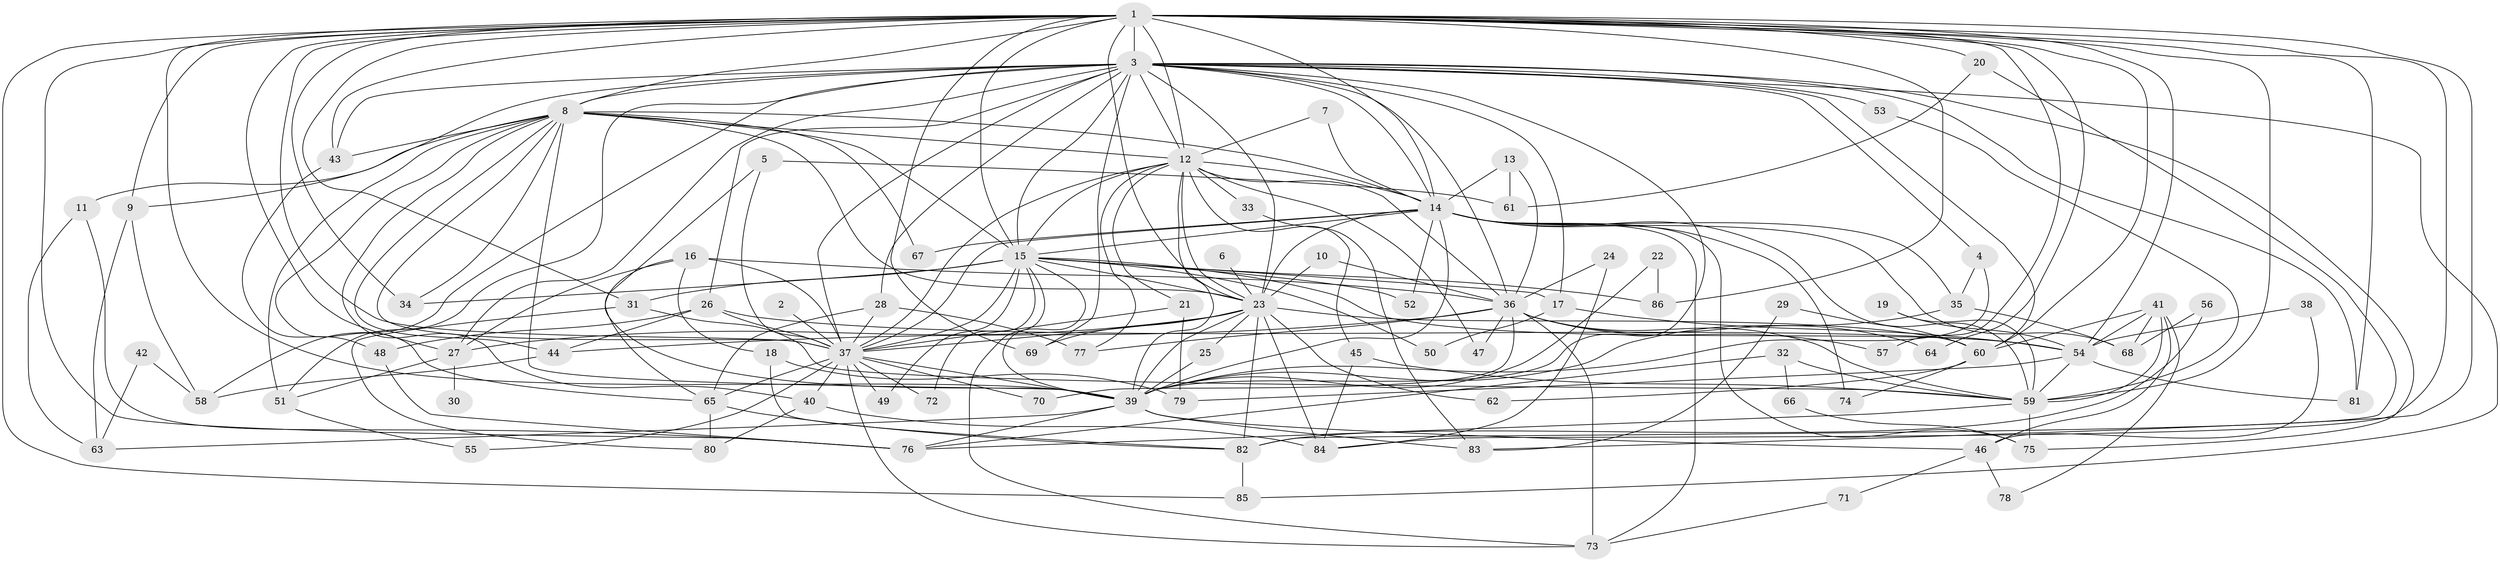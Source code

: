 // original degree distribution, {24: 0.006993006993006993, 19: 0.013986013986013986, 23: 0.006993006993006993, 28: 0.006993006993006993, 22: 0.02097902097902098, 21: 0.006993006993006993, 20: 0.006993006993006993, 7: 0.013986013986013986, 14: 0.006993006993006993, 5: 0.04195804195804196, 3: 0.1888111888111888, 6: 0.03496503496503497, 10: 0.006993006993006993, 2: 0.5314685314685315, 15: 0.006993006993006993, 4: 0.0979020979020979}
// Generated by graph-tools (version 1.1) at 2025/36/03/04/25 23:36:20]
// undirected, 86 vertices, 220 edges
graph export_dot {
  node [color=gray90,style=filled];
  1;
  2;
  3;
  4;
  5;
  6;
  7;
  8;
  9;
  10;
  11;
  12;
  13;
  14;
  15;
  16;
  17;
  18;
  19;
  20;
  21;
  22;
  23;
  24;
  25;
  26;
  27;
  28;
  29;
  30;
  31;
  32;
  33;
  34;
  35;
  36;
  37;
  38;
  39;
  40;
  41;
  42;
  43;
  44;
  45;
  46;
  47;
  48;
  49;
  50;
  51;
  52;
  53;
  54;
  55;
  56;
  57;
  58;
  59;
  60;
  61;
  62;
  63;
  64;
  65;
  66;
  67;
  68;
  69;
  70;
  71;
  72;
  73;
  74;
  75;
  76;
  77;
  78;
  79;
  80;
  81;
  82;
  83;
  84;
  85;
  86;
  1 -- 3 [weight=2.0];
  1 -- 8 [weight=2.0];
  1 -- 9 [weight=1.0];
  1 -- 12 [weight=3.0];
  1 -- 14 [weight=3.0];
  1 -- 15 [weight=2.0];
  1 -- 20 [weight=2.0];
  1 -- 23 [weight=3.0];
  1 -- 27 [weight=1.0];
  1 -- 31 [weight=1.0];
  1 -- 34 [weight=1.0];
  1 -- 37 [weight=3.0];
  1 -- 39 [weight=2.0];
  1 -- 43 [weight=1.0];
  1 -- 54 [weight=1.0];
  1 -- 57 [weight=1.0];
  1 -- 59 [weight=2.0];
  1 -- 60 [weight=1.0];
  1 -- 64 [weight=1.0];
  1 -- 69 [weight=1.0];
  1 -- 76 [weight=1.0];
  1 -- 81 [weight=1.0];
  1 -- 83 [weight=1.0];
  1 -- 84 [weight=1.0];
  1 -- 85 [weight=1.0];
  1 -- 86 [weight=2.0];
  2 -- 37 [weight=1.0];
  3 -- 4 [weight=1.0];
  3 -- 8 [weight=2.0];
  3 -- 9 [weight=1.0];
  3 -- 12 [weight=2.0];
  3 -- 14 [weight=1.0];
  3 -- 15 [weight=2.0];
  3 -- 17 [weight=1.0];
  3 -- 23 [weight=1.0];
  3 -- 26 [weight=1.0];
  3 -- 27 [weight=1.0];
  3 -- 28 [weight=1.0];
  3 -- 36 [weight=1.0];
  3 -- 37 [weight=1.0];
  3 -- 39 [weight=1.0];
  3 -- 43 [weight=1.0];
  3 -- 51 [weight=1.0];
  3 -- 53 [weight=1.0];
  3 -- 58 [weight=1.0];
  3 -- 60 [weight=1.0];
  3 -- 69 [weight=1.0];
  3 -- 75 [weight=1.0];
  3 -- 81 [weight=1.0];
  3 -- 85 [weight=1.0];
  4 -- 35 [weight=1.0];
  4 -- 39 [weight=1.0];
  5 -- 37 [weight=1.0];
  5 -- 39 [weight=1.0];
  5 -- 61 [weight=1.0];
  6 -- 23 [weight=1.0];
  7 -- 12 [weight=1.0];
  7 -- 14 [weight=1.0];
  8 -- 11 [weight=2.0];
  8 -- 12 [weight=1.0];
  8 -- 14 [weight=1.0];
  8 -- 15 [weight=1.0];
  8 -- 23 [weight=1.0];
  8 -- 34 [weight=1.0];
  8 -- 37 [weight=1.0];
  8 -- 39 [weight=1.0];
  8 -- 40 [weight=1.0];
  8 -- 43 [weight=1.0];
  8 -- 44 [weight=1.0];
  8 -- 51 [weight=1.0];
  8 -- 65 [weight=1.0];
  8 -- 67 [weight=1.0];
  9 -- 58 [weight=1.0];
  9 -- 63 [weight=1.0];
  10 -- 23 [weight=1.0];
  10 -- 36 [weight=1.0];
  11 -- 63 [weight=1.0];
  11 -- 76 [weight=1.0];
  12 -- 14 [weight=1.0];
  12 -- 15 [weight=1.0];
  12 -- 21 [weight=1.0];
  12 -- 23 [weight=1.0];
  12 -- 33 [weight=1.0];
  12 -- 36 [weight=1.0];
  12 -- 37 [weight=1.0];
  12 -- 39 [weight=1.0];
  12 -- 45 [weight=1.0];
  12 -- 47 [weight=1.0];
  12 -- 77 [weight=1.0];
  13 -- 14 [weight=1.0];
  13 -- 36 [weight=1.0];
  13 -- 61 [weight=1.0];
  14 -- 15 [weight=1.0];
  14 -- 23 [weight=1.0];
  14 -- 35 [weight=1.0];
  14 -- 37 [weight=1.0];
  14 -- 39 [weight=2.0];
  14 -- 52 [weight=1.0];
  14 -- 59 [weight=1.0];
  14 -- 67 [weight=1.0];
  14 -- 68 [weight=1.0];
  14 -- 73 [weight=1.0];
  14 -- 74 [weight=2.0];
  14 -- 75 [weight=1.0];
  15 -- 17 [weight=1.0];
  15 -- 23 [weight=1.0];
  15 -- 31 [weight=1.0];
  15 -- 34 [weight=1.0];
  15 -- 37 [weight=1.0];
  15 -- 39 [weight=1.0];
  15 -- 49 [weight=1.0];
  15 -- 50 [weight=2.0];
  15 -- 52 [weight=1.0];
  15 -- 54 [weight=1.0];
  15 -- 72 [weight=1.0];
  15 -- 73 [weight=1.0];
  15 -- 86 [weight=2.0];
  16 -- 18 [weight=1.0];
  16 -- 27 [weight=1.0];
  16 -- 36 [weight=1.0];
  16 -- 37 [weight=1.0];
  16 -- 65 [weight=1.0];
  17 -- 50 [weight=1.0];
  17 -- 54 [weight=1.0];
  18 -- 79 [weight=1.0];
  18 -- 82 [weight=1.0];
  19 -- 54 [weight=1.0];
  19 -- 59 [weight=1.0];
  20 -- 61 [weight=1.0];
  20 -- 82 [weight=1.0];
  21 -- 37 [weight=1.0];
  21 -- 79 [weight=1.0];
  22 -- 39 [weight=1.0];
  22 -- 86 [weight=1.0];
  23 -- 25 [weight=1.0];
  23 -- 27 [weight=1.0];
  23 -- 37 [weight=1.0];
  23 -- 39 [weight=1.0];
  23 -- 60 [weight=1.0];
  23 -- 62 [weight=1.0];
  23 -- 69 [weight=1.0];
  23 -- 82 [weight=1.0];
  23 -- 84 [weight=2.0];
  24 -- 36 [weight=1.0];
  24 -- 84 [weight=1.0];
  25 -- 39 [weight=1.0];
  26 -- 37 [weight=1.0];
  26 -- 44 [weight=1.0];
  26 -- 48 [weight=1.0];
  26 -- 54 [weight=1.0];
  27 -- 30 [weight=1.0];
  27 -- 51 [weight=1.0];
  28 -- 37 [weight=1.0];
  28 -- 65 [weight=1.0];
  28 -- 77 [weight=1.0];
  29 -- 60 [weight=1.0];
  29 -- 83 [weight=1.0];
  31 -- 59 [weight=1.0];
  31 -- 80 [weight=1.0];
  32 -- 59 [weight=1.0];
  32 -- 66 [weight=1.0];
  32 -- 76 [weight=1.0];
  33 -- 83 [weight=1.0];
  35 -- 39 [weight=1.0];
  35 -- 68 [weight=1.0];
  36 -- 44 [weight=1.0];
  36 -- 47 [weight=2.0];
  36 -- 57 [weight=1.0];
  36 -- 59 [weight=1.0];
  36 -- 64 [weight=1.0];
  36 -- 70 [weight=1.0];
  36 -- 73 [weight=1.0];
  36 -- 77 [weight=1.0];
  37 -- 39 [weight=1.0];
  37 -- 40 [weight=1.0];
  37 -- 49 [weight=1.0];
  37 -- 55 [weight=1.0];
  37 -- 65 [weight=1.0];
  37 -- 70 [weight=1.0];
  37 -- 72 [weight=1.0];
  37 -- 73 [weight=1.0];
  38 -- 46 [weight=1.0];
  38 -- 54 [weight=1.0];
  39 -- 46 [weight=1.0];
  39 -- 63 [weight=1.0];
  39 -- 76 [weight=1.0];
  39 -- 83 [weight=1.0];
  40 -- 80 [weight=1.0];
  40 -- 84 [weight=1.0];
  41 -- 46 [weight=1.0];
  41 -- 54 [weight=1.0];
  41 -- 59 [weight=1.0];
  41 -- 60 [weight=1.0];
  41 -- 68 [weight=1.0];
  41 -- 78 [weight=1.0];
  42 -- 58 [weight=1.0];
  42 -- 63 [weight=1.0];
  43 -- 48 [weight=1.0];
  44 -- 58 [weight=1.0];
  45 -- 59 [weight=1.0];
  45 -- 84 [weight=1.0];
  46 -- 71 [weight=1.0];
  46 -- 78 [weight=1.0];
  48 -- 76 [weight=1.0];
  51 -- 55 [weight=1.0];
  53 -- 59 [weight=1.0];
  54 -- 59 [weight=1.0];
  54 -- 79 [weight=1.0];
  54 -- 81 [weight=1.0];
  56 -- 68 [weight=1.0];
  56 -- 82 [weight=1.0];
  59 -- 75 [weight=1.0];
  59 -- 76 [weight=1.0];
  60 -- 62 [weight=1.0];
  60 -- 74 [weight=1.0];
  65 -- 80 [weight=1.0];
  65 -- 82 [weight=1.0];
  66 -- 75 [weight=1.0];
  71 -- 73 [weight=1.0];
  82 -- 85 [weight=1.0];
}
